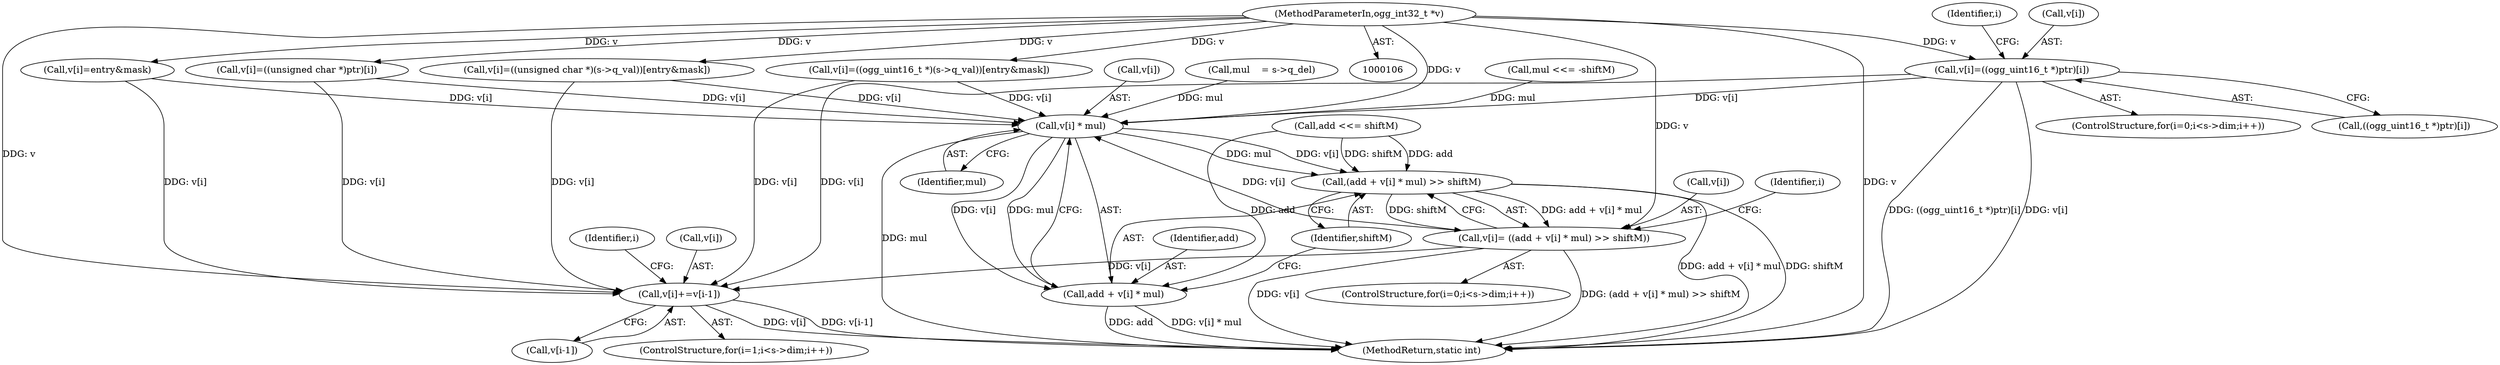 digraph "1_Android_eeb4e45d5683f88488c083ecf142dc89bc3f0b47_1@pointer" {
"1000286" [label="(Call,v[i]=((ogg_uint16_t *)ptr)[i])"];
"1000109" [label="(MethodParameterIn,ogg_int32_t *v)"];
"1000376" [label="(Call,v[i] * mul)"];
"1000373" [label="(Call,(add + v[i] * mul) >> shiftM)"];
"1000369" [label="(Call,v[i]= ((add + v[i] * mul) >> shiftM))"];
"1000397" [label="(Call,v[i]+=v[i-1])"];
"1000374" [label="(Call,add + v[i] * mul)"];
"1000396" [label="(Identifier,i)"];
"1000369" [label="(Call,v[i]= ((add + v[i] * mul) >> shiftM))"];
"1000381" [label="(Identifier,shiftM)"];
"1000154" [label="(Call,v[i]=entry&mask)"];
"1000373" [label="(Call,(add + v[i] * mul) >> shiftM)"];
"1000348" [label="(Call,mul <<= -shiftM)"];
"1000408" [label="(MethodReturn,static int)"];
"1000386" [label="(ControlStructure,for(i=1;i<s->dim;i++))"];
"1000375" [label="(Identifier,add)"];
"1000374" [label="(Call,add + v[i] * mul)"];
"1000370" [label="(Call,v[i])"];
"1000397" [label="(Call,v[i]+=v[i-1])"];
"1000355" [label="(Call,add <<= shiftM)"];
"1000275" [label="(ControlStructure,for(i=0;i<s->dim;i++))"];
"1000377" [label="(Call,v[i])"];
"1000290" [label="(Call,((ogg_uint16_t *)ptr)[i])"];
"1000287" [label="(Call,v[i])"];
"1000197" [label="(Call,v[i]=((unsigned char *)(s->q_val))[entry&mask])"];
"1000211" [label="(Call,v[i]=((ogg_uint16_t *)(s->q_val))[entry&mask])"];
"1000401" [label="(Call,v[i-1])"];
"1000376" [label="(Call,v[i] * mul)"];
"1000398" [label="(Call,v[i])"];
"1000318" [label="(Call,mul    = s->q_del)"];
"1000285" [label="(Identifier,i)"];
"1000286" [label="(Call,v[i]=((ogg_uint16_t *)ptr)[i])"];
"1000264" [label="(Call,v[i]=((unsigned char *)ptr)[i])"];
"1000380" [label="(Identifier,mul)"];
"1000109" [label="(MethodParameterIn,ogg_int32_t *v)"];
"1000368" [label="(Identifier,i)"];
"1000358" [label="(ControlStructure,for(i=0;i<s->dim;i++))"];
"1000286" -> "1000275"  [label="AST: "];
"1000286" -> "1000290"  [label="CFG: "];
"1000287" -> "1000286"  [label="AST: "];
"1000290" -> "1000286"  [label="AST: "];
"1000285" -> "1000286"  [label="CFG: "];
"1000286" -> "1000408"  [label="DDG: ((ogg_uint16_t *)ptr)[i]"];
"1000286" -> "1000408"  [label="DDG: v[i]"];
"1000109" -> "1000286"  [label="DDG: v"];
"1000286" -> "1000376"  [label="DDG: v[i]"];
"1000286" -> "1000397"  [label="DDG: v[i]"];
"1000109" -> "1000106"  [label="AST: "];
"1000109" -> "1000408"  [label="DDG: v"];
"1000109" -> "1000154"  [label="DDG: v"];
"1000109" -> "1000197"  [label="DDG: v"];
"1000109" -> "1000211"  [label="DDG: v"];
"1000109" -> "1000264"  [label="DDG: v"];
"1000109" -> "1000369"  [label="DDG: v"];
"1000109" -> "1000376"  [label="DDG: v"];
"1000109" -> "1000397"  [label="DDG: v"];
"1000376" -> "1000374"  [label="AST: "];
"1000376" -> "1000380"  [label="CFG: "];
"1000377" -> "1000376"  [label="AST: "];
"1000380" -> "1000376"  [label="AST: "];
"1000374" -> "1000376"  [label="CFG: "];
"1000376" -> "1000408"  [label="DDG: mul"];
"1000376" -> "1000373"  [label="DDG: v[i]"];
"1000376" -> "1000373"  [label="DDG: mul"];
"1000376" -> "1000374"  [label="DDG: v[i]"];
"1000376" -> "1000374"  [label="DDG: mul"];
"1000369" -> "1000376"  [label="DDG: v[i]"];
"1000264" -> "1000376"  [label="DDG: v[i]"];
"1000154" -> "1000376"  [label="DDG: v[i]"];
"1000211" -> "1000376"  [label="DDG: v[i]"];
"1000197" -> "1000376"  [label="DDG: v[i]"];
"1000348" -> "1000376"  [label="DDG: mul"];
"1000318" -> "1000376"  [label="DDG: mul"];
"1000373" -> "1000369"  [label="AST: "];
"1000373" -> "1000381"  [label="CFG: "];
"1000374" -> "1000373"  [label="AST: "];
"1000381" -> "1000373"  [label="AST: "];
"1000369" -> "1000373"  [label="CFG: "];
"1000373" -> "1000408"  [label="DDG: add + v[i] * mul"];
"1000373" -> "1000408"  [label="DDG: shiftM"];
"1000373" -> "1000369"  [label="DDG: add + v[i] * mul"];
"1000373" -> "1000369"  [label="DDG: shiftM"];
"1000355" -> "1000373"  [label="DDG: add"];
"1000355" -> "1000373"  [label="DDG: shiftM"];
"1000369" -> "1000358"  [label="AST: "];
"1000370" -> "1000369"  [label="AST: "];
"1000368" -> "1000369"  [label="CFG: "];
"1000369" -> "1000408"  [label="DDG: v[i]"];
"1000369" -> "1000408"  [label="DDG: (add + v[i] * mul) >> shiftM"];
"1000369" -> "1000397"  [label="DDG: v[i]"];
"1000397" -> "1000386"  [label="AST: "];
"1000397" -> "1000401"  [label="CFG: "];
"1000398" -> "1000397"  [label="AST: "];
"1000401" -> "1000397"  [label="AST: "];
"1000396" -> "1000397"  [label="CFG: "];
"1000397" -> "1000408"  [label="DDG: v[i]"];
"1000397" -> "1000408"  [label="DDG: v[i-1]"];
"1000264" -> "1000397"  [label="DDG: v[i]"];
"1000154" -> "1000397"  [label="DDG: v[i]"];
"1000211" -> "1000397"  [label="DDG: v[i]"];
"1000197" -> "1000397"  [label="DDG: v[i]"];
"1000375" -> "1000374"  [label="AST: "];
"1000381" -> "1000374"  [label="CFG: "];
"1000374" -> "1000408"  [label="DDG: v[i] * mul"];
"1000374" -> "1000408"  [label="DDG: add"];
"1000355" -> "1000374"  [label="DDG: add"];
}
